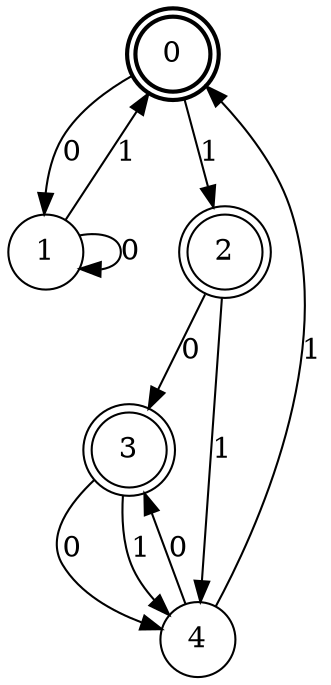digraph Automat {
    node [shape = circle];
    0 [style = "bold"];
    0 [peripheries=2]
    0 -> 1 [label = "0"];
    0 -> 2 [label = "1"];
    1 -> 1 [label = "0"];
    1 -> 0 [label = "1"];
    2 [peripheries=2]
    2 -> 3 [label = "0"];
    2 -> 4 [label = "1"];
    3 [peripheries=2]
    3 -> 4 [label = "0"];
    3 -> 4 [label = "1"];
    4 -> 3 [label = "0"];
    4 -> 0 [label = "1"];
}
